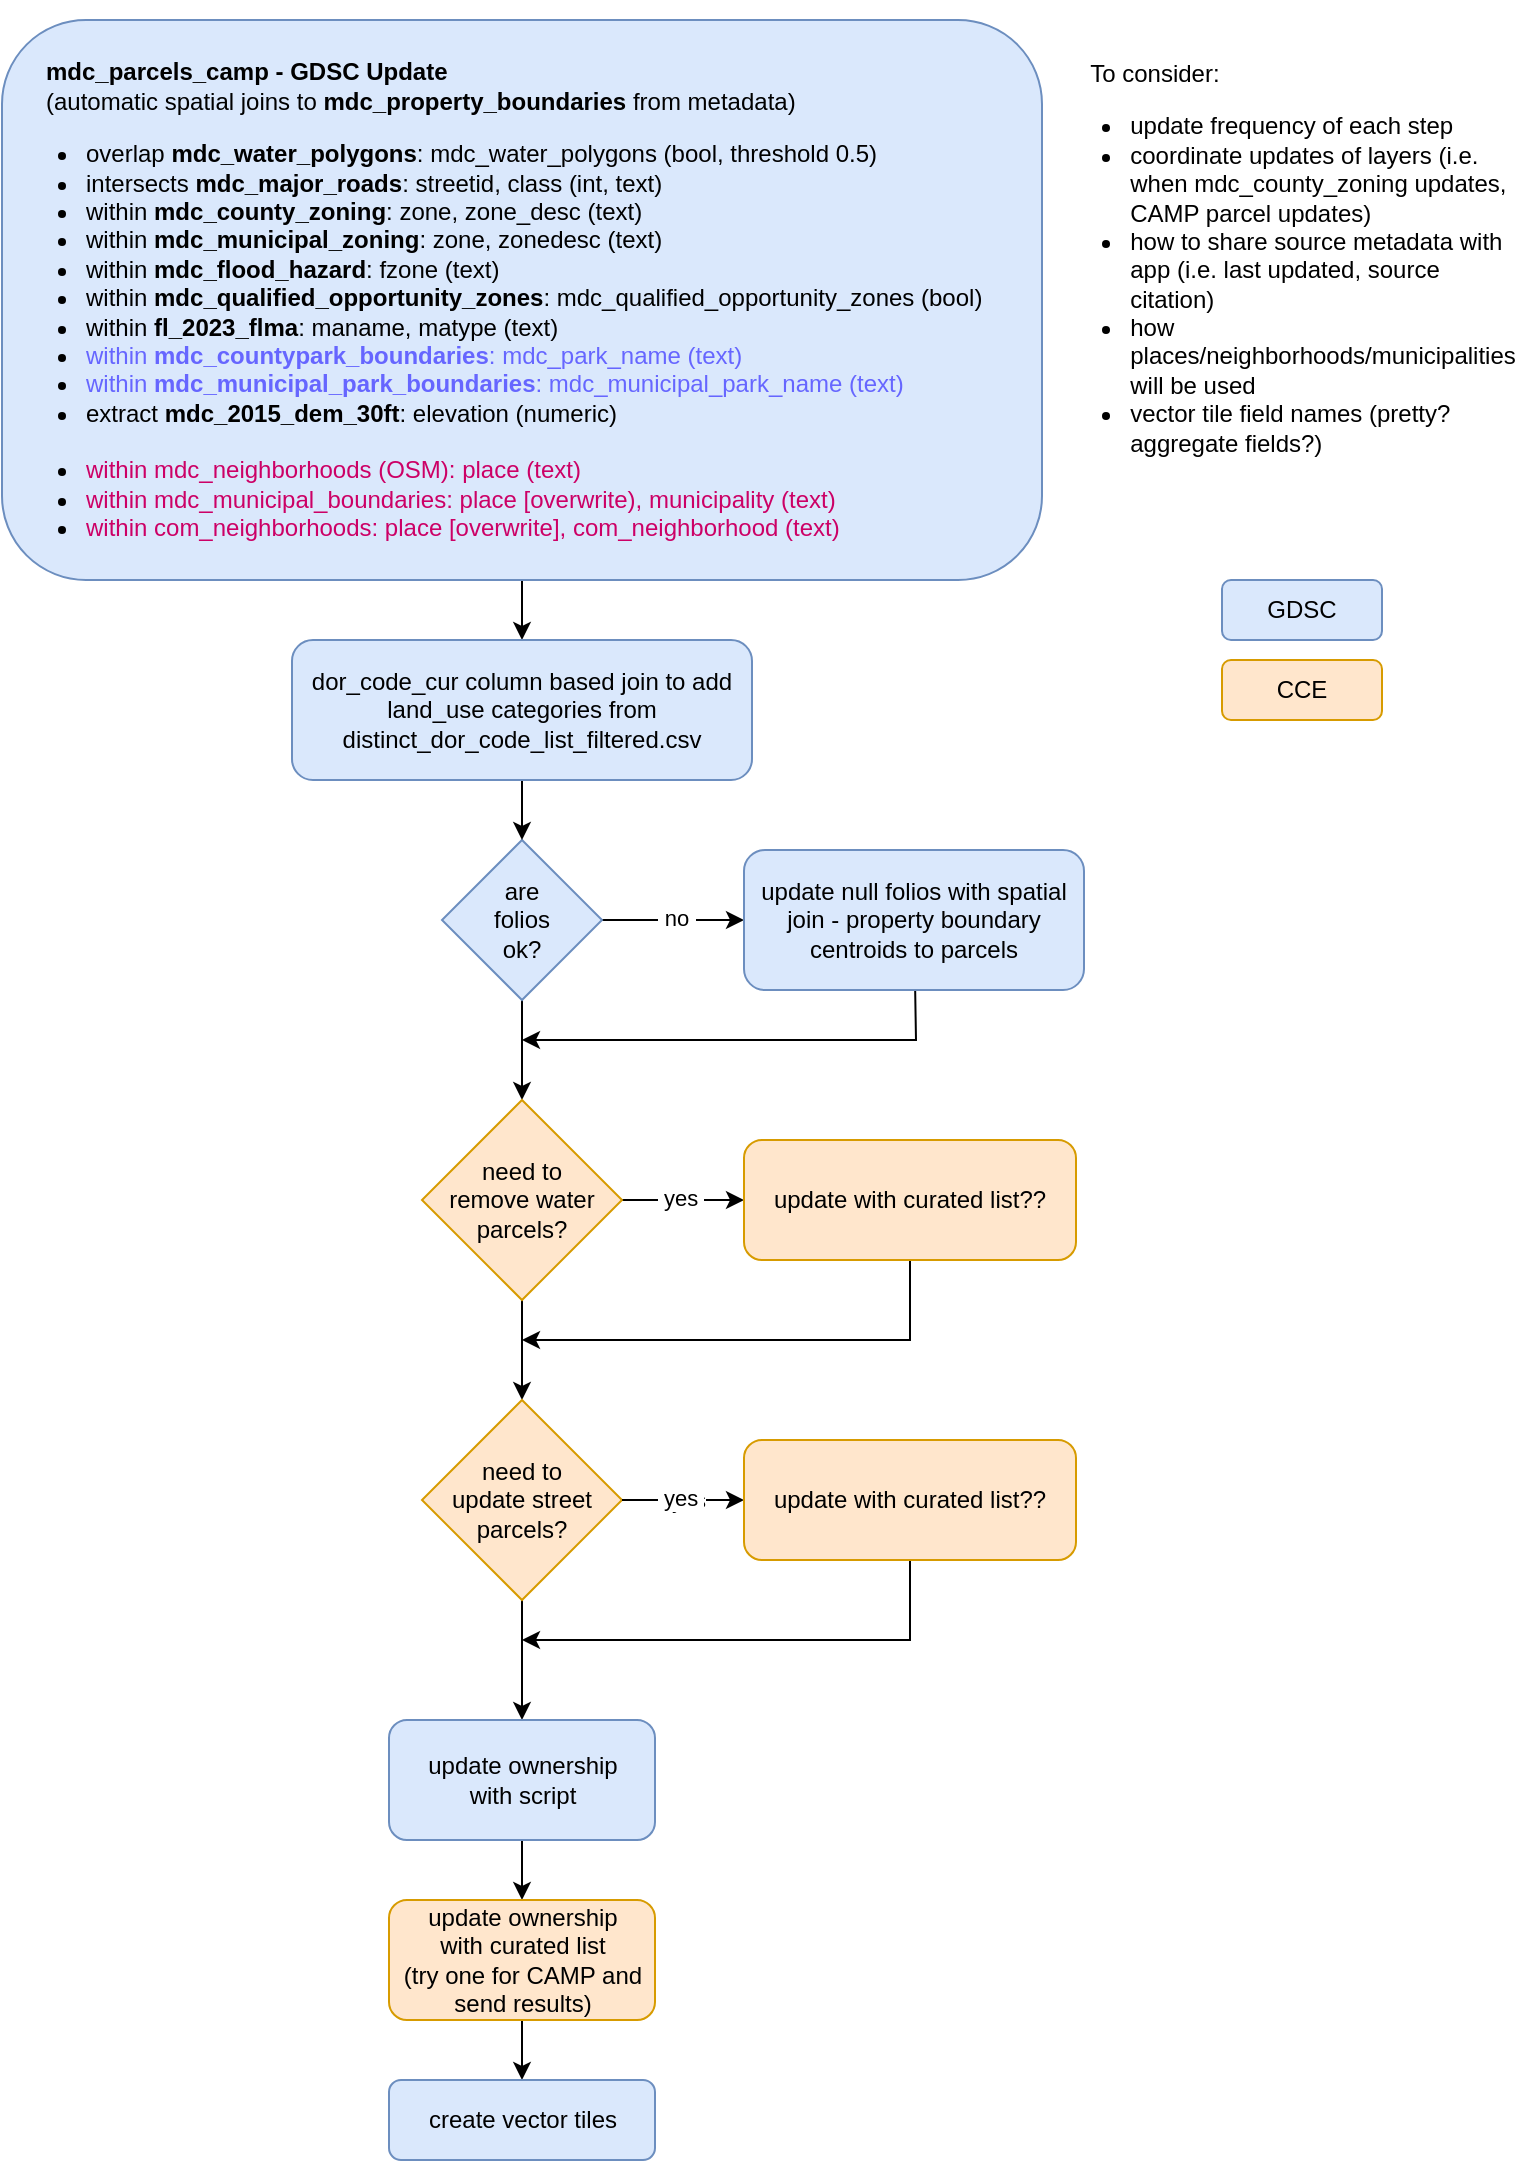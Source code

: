 <mxfile version="24.7.6">
  <diagram id="C5RBs43oDa-KdzZeNtuy" name="Page-1">
    <mxGraphModel dx="819" dy="1627" grid="1" gridSize="10" guides="1" tooltips="1" connect="1" arrows="1" fold="1" page="1" pageScale="1" pageWidth="827" pageHeight="1169" math="0" shadow="0">
      <root>
        <mxCell id="WIyWlLk6GJQsqaUBKTNV-0" />
        <mxCell id="WIyWlLk6GJQsqaUBKTNV-1" parent="WIyWlLk6GJQsqaUBKTNV-0" />
        <mxCell id="f_ShWStY-HEODaG7n13T-0" value="" style="edgeStyle=orthogonalEdgeStyle;rounded=0;orthogonalLoop=1;jettySize=auto;html=1;" edge="1" parent="WIyWlLk6GJQsqaUBKTNV-1" source="WIyWlLk6GJQsqaUBKTNV-3" target="Tnecxjnj71vA2LuBwW1x-28">
          <mxGeometry relative="1" as="geometry" />
        </mxCell>
        <mxCell id="WIyWlLk6GJQsqaUBKTNV-3" value="&lt;blockquote style=&quot;margin: 0px 0px 0px 20px; border: none; padding: 0px;&quot;&gt;&lt;span style=&quot;background-color: initial;&quot;&gt;&lt;b&gt;mdc_parcels_camp - GDSC Update&lt;/b&gt;&lt;br&gt;&lt;/span&gt;&lt;span style=&quot;background-color: initial;&quot;&gt;(automatic spatial joins to &lt;b&gt;mdc_property_boundaries &lt;/b&gt;from metadata)&lt;/span&gt;&lt;/blockquote&gt;&lt;ul style=&quot;padding-left: 40px; margin-bottom: 0px;&quot;&gt;&lt;li&gt;overlap &lt;b&gt;mdc_water_polygons&lt;/b&gt;: mdc_water_polygons (bool, threshold 0.5)&lt;/li&gt;&lt;li&gt;intersects &lt;b&gt;mdc_major_roads&lt;/b&gt;: streetid, class (int, text)&lt;/li&gt;&lt;li&gt;within &lt;b&gt;mdc_county_zoning&lt;/b&gt;: zone, zone_desc (text)&lt;/li&gt;&lt;li&gt;within &lt;b&gt;mdc_municipal_zoning&lt;/b&gt;: zone, zonedesc (text)&lt;/li&gt;&lt;li&gt;within &lt;b&gt;mdc_flood_hazard&lt;/b&gt;: fzone (text)&lt;/li&gt;&lt;li&gt;within &lt;b&gt;mdc_qualified_opportunity_zones&lt;/b&gt;: mdc_qualified_opportunity_zones (bool)&lt;/li&gt;&lt;li&gt;within &lt;b&gt;fl_2023_flma&lt;/b&gt;: maname, matype (text)&lt;/li&gt;&lt;li&gt;&lt;font color=&quot;#6666ff&quot;&gt;within &lt;b style=&quot;&quot;&gt;mdc_countypark_boundaries&lt;/b&gt;: mdc_park_name (text)&lt;/font&gt;&lt;/li&gt;&lt;li&gt;&lt;font color=&quot;#6666ff&quot;&gt;within &lt;b style=&quot;&quot;&gt;mdc_municipal_park_boundaries&lt;/b&gt;: mdc_municipal_park_name (text)&lt;/font&gt;&lt;/li&gt;&lt;li&gt;extract &lt;b&gt;mdc_2015_dem_30ft&lt;/b&gt;: elevation (numeric)&lt;/li&gt;&lt;/ul&gt;&lt;div&gt;&lt;br&gt;&lt;/div&gt;&lt;ul style=&quot;padding-left: 40px; margin-top: 0px; margin-bottom: 0px; margin-left: 0px;&quot;&gt;&lt;li&gt;&lt;font color=&quot;#cc0066&quot;&gt;within mdc_neighborhoods (OSM): place (text)&lt;/font&gt;&lt;/li&gt;&lt;li&gt;&lt;font color=&quot;#cc0066&quot;&gt;within mdc_municipal_boundaries: place [overwrite), municipality (text)&lt;/font&gt;&lt;/li&gt;&lt;li&gt;&lt;font color=&quot;#cc0066&quot;&gt;within com_neighborhoods: place [overwrite], com_neighborhood (text)&lt;/font&gt;&lt;/li&gt;&lt;/ul&gt;" style="rounded=1;whiteSpace=wrap;html=1;fontSize=12;glass=0;strokeWidth=1;shadow=0;align=left;fillColor=#dae8fc;strokeColor=#6c8ebf;" parent="WIyWlLk6GJQsqaUBKTNV-1" vertex="1">
          <mxGeometry x="40" y="-1130" width="520" height="280" as="geometry" />
        </mxCell>
        <mxCell id="Tnecxjnj71vA2LuBwW1x-3" value="" style="edgeStyle=orthogonalEdgeStyle;rounded=0;orthogonalLoop=1;jettySize=auto;html=1;" parent="WIyWlLk6GJQsqaUBKTNV-1" source="Tnecxjnj71vA2LuBwW1x-1" target="Tnecxjnj71vA2LuBwW1x-2" edge="1">
          <mxGeometry relative="1" as="geometry" />
        </mxCell>
        <mxCell id="Tnecxjnj71vA2LuBwW1x-9" value="&amp;nbsp;no&amp;nbsp;" style="edgeLabel;html=1;align=center;verticalAlign=middle;resizable=0;points=[];" parent="Tnecxjnj71vA2LuBwW1x-3" vertex="1" connectable="0">
          <mxGeometry x="0.041" relative="1" as="geometry">
            <mxPoint y="-1" as="offset" />
          </mxGeometry>
        </mxCell>
        <mxCell id="Tnecxjnj71vA2LuBwW1x-5" value="" style="edgeStyle=orthogonalEdgeStyle;rounded=0;orthogonalLoop=1;jettySize=auto;html=1;" parent="WIyWlLk6GJQsqaUBKTNV-1" source="Tnecxjnj71vA2LuBwW1x-1" target="Tnecxjnj71vA2LuBwW1x-4" edge="1">
          <mxGeometry relative="1" as="geometry">
            <Array as="points">
              <mxPoint x="297" y="-530" />
            </Array>
          </mxGeometry>
        </mxCell>
        <mxCell id="Tnecxjnj71vA2LuBwW1x-1" value="are&lt;div&gt;folios&lt;/div&gt;&lt;div&gt;ok?&lt;/div&gt;" style="rhombus;whiteSpace=wrap;html=1;fillColor=#dae8fc;strokeColor=#6c8ebf;" parent="WIyWlLk6GJQsqaUBKTNV-1" vertex="1">
          <mxGeometry x="260" y="-720" width="80" height="80" as="geometry" />
        </mxCell>
        <mxCell id="Tnecxjnj71vA2LuBwW1x-8" style="rounded=0;orthogonalLoop=1;jettySize=auto;html=1;" parent="WIyWlLk6GJQsqaUBKTNV-1" source="Tnecxjnj71vA2LuBwW1x-2" edge="1">
          <mxGeometry relative="1" as="geometry">
            <mxPoint x="300" y="-620" as="targetPoint" />
            <Array as="points">
              <mxPoint x="497" y="-620" />
              <mxPoint x="357" y="-620" />
            </Array>
          </mxGeometry>
        </mxCell>
        <mxCell id="Tnecxjnj71vA2LuBwW1x-2" value="update null folios with spatial join - property boundary centroids to parcels" style="rounded=1;whiteSpace=wrap;html=1;fillColor=#dae8fc;strokeColor=#6c8ebf;" parent="WIyWlLk6GJQsqaUBKTNV-1" vertex="1">
          <mxGeometry x="411" y="-715" width="170" height="70" as="geometry" />
        </mxCell>
        <mxCell id="Tnecxjnj71vA2LuBwW1x-10" style="edgeStyle=orthogonalEdgeStyle;rounded=0;orthogonalLoop=1;jettySize=auto;html=1;" parent="WIyWlLk6GJQsqaUBKTNV-1" source="Tnecxjnj71vA2LuBwW1x-4" target="Tnecxjnj71vA2LuBwW1x-17" edge="1">
          <mxGeometry relative="1" as="geometry">
            <mxPoint x="407" y="-540" as="targetPoint" />
          </mxGeometry>
        </mxCell>
        <mxCell id="Tnecxjnj71vA2LuBwW1x-12" value="&amp;nbsp;yes&amp;nbsp;" style="edgeLabel;html=1;align=center;verticalAlign=middle;resizable=0;points=[];" parent="Tnecxjnj71vA2LuBwW1x-10" vertex="1" connectable="0">
          <mxGeometry x="-0.041" y="1" relative="1" as="geometry">
            <mxPoint as="offset" />
          </mxGeometry>
        </mxCell>
        <mxCell id="Tnecxjnj71vA2LuBwW1x-18" style="edgeStyle=orthogonalEdgeStyle;rounded=0;orthogonalLoop=1;jettySize=auto;html=1;" parent="WIyWlLk6GJQsqaUBKTNV-1" source="Tnecxjnj71vA2LuBwW1x-4" target="Tnecxjnj71vA2LuBwW1x-20" edge="1">
          <mxGeometry relative="1" as="geometry">
            <mxPoint x="297" y="-430" as="targetPoint" />
          </mxGeometry>
        </mxCell>
        <mxCell id="Tnecxjnj71vA2LuBwW1x-4" value="need to&lt;div&gt;remove water&lt;div&gt;parcels?&lt;/div&gt;&lt;/div&gt;" style="rhombus;whiteSpace=wrap;html=1;fillColor=#ffe6cc;strokeColor=#d79b00;" parent="WIyWlLk6GJQsqaUBKTNV-1" vertex="1">
          <mxGeometry x="250" y="-590" width="100" height="100" as="geometry" />
        </mxCell>
        <mxCell id="Tnecxjnj71vA2LuBwW1x-19" style="rounded=0;orthogonalLoop=1;jettySize=auto;html=1;" parent="WIyWlLk6GJQsqaUBKTNV-1" source="Tnecxjnj71vA2LuBwW1x-17" edge="1">
          <mxGeometry relative="1" as="geometry">
            <mxPoint x="300" y="-470" as="targetPoint" />
            <Array as="points">
              <mxPoint x="494" y="-470" />
            </Array>
          </mxGeometry>
        </mxCell>
        <mxCell id="Tnecxjnj71vA2LuBwW1x-17" value="update with curated list??" style="rounded=1;whiteSpace=wrap;html=1;fillColor=#ffe6cc;strokeColor=#d79b00;" parent="WIyWlLk6GJQsqaUBKTNV-1" vertex="1">
          <mxGeometry x="411" y="-570" width="166" height="60" as="geometry" />
        </mxCell>
        <mxCell id="Tnecxjnj71vA2LuBwW1x-26" style="edgeStyle=orthogonalEdgeStyle;rounded=0;orthogonalLoop=1;jettySize=auto;html=1;entryX=0.5;entryY=0;entryDx=0;entryDy=0;" parent="WIyWlLk6GJQsqaUBKTNV-1" source="Tnecxjnj71vA2LuBwW1x-20" target="Tnecxjnj71vA2LuBwW1x-30" edge="1">
          <mxGeometry relative="1" as="geometry">
            <mxPoint x="300" y="-260" as="targetPoint" />
          </mxGeometry>
        </mxCell>
        <mxCell id="Tnecxjnj71vA2LuBwW1x-20" value="need to&lt;div&gt;update street parcels?&lt;/div&gt;" style="rhombus;whiteSpace=wrap;html=1;fillColor=#ffe6cc;strokeColor=#d79b00;" parent="WIyWlLk6GJQsqaUBKTNV-1" vertex="1">
          <mxGeometry x="250" y="-440" width="100" height="100" as="geometry" />
        </mxCell>
        <mxCell id="Tnecxjnj71vA2LuBwW1x-21" style="edgeStyle=orthogonalEdgeStyle;rounded=0;orthogonalLoop=1;jettySize=auto;html=1;exitX=1;exitY=0.5;exitDx=0;exitDy=0;" parent="WIyWlLk6GJQsqaUBKTNV-1" source="Tnecxjnj71vA2LuBwW1x-20" target="Tnecxjnj71vA2LuBwW1x-25" edge="1">
          <mxGeometry relative="1" as="geometry">
            <mxPoint x="407" y="-390" as="targetPoint" />
            <mxPoint x="347" y="-390" as="sourcePoint" />
          </mxGeometry>
        </mxCell>
        <mxCell id="Tnecxjnj71vA2LuBwW1x-22" value="yes" style="edgeLabel;html=1;align=center;verticalAlign=middle;resizable=0;points=[];" parent="Tnecxjnj71vA2LuBwW1x-21" vertex="1" connectable="0">
          <mxGeometry x="-0.008" y="-2" relative="1" as="geometry">
            <mxPoint x="2" y="-2" as="offset" />
          </mxGeometry>
        </mxCell>
        <mxCell id="Tnecxjnj71vA2LuBwW1x-23" value="&amp;nbsp;yes&amp;nbsp;" style="edgeLabel;html=1;align=center;verticalAlign=middle;resizable=0;points=[];" parent="Tnecxjnj71vA2LuBwW1x-21" vertex="1" connectable="0">
          <mxGeometry x="-0.041" y="1" relative="1" as="geometry">
            <mxPoint as="offset" />
          </mxGeometry>
        </mxCell>
        <mxCell id="Tnecxjnj71vA2LuBwW1x-24" style="rounded=0;orthogonalLoop=1;jettySize=auto;html=1;" parent="WIyWlLk6GJQsqaUBKTNV-1" source="Tnecxjnj71vA2LuBwW1x-25" edge="1">
          <mxGeometry relative="1" as="geometry">
            <mxPoint x="300" y="-320" as="targetPoint" />
            <Array as="points">
              <mxPoint x="494" y="-320" />
            </Array>
          </mxGeometry>
        </mxCell>
        <mxCell id="Tnecxjnj71vA2LuBwW1x-25" value="update with curated list??" style="rounded=1;whiteSpace=wrap;html=1;fillColor=#ffe6cc;strokeColor=#d79b00;" parent="WIyWlLk6GJQsqaUBKTNV-1" vertex="1">
          <mxGeometry x="411" y="-420" width="166" height="60" as="geometry" />
        </mxCell>
        <mxCell id="Tnecxjnj71vA2LuBwW1x-27" style="edgeStyle=orthogonalEdgeStyle;rounded=0;orthogonalLoop=1;jettySize=auto;html=1;exitX=0.5;exitY=1;exitDx=0;exitDy=0;" parent="WIyWlLk6GJQsqaUBKTNV-1" source="WIyWlLk6GJQsqaUBKTNV-3" target="WIyWlLk6GJQsqaUBKTNV-3" edge="1">
          <mxGeometry relative="1" as="geometry" />
        </mxCell>
        <mxCell id="Tnecxjnj71vA2LuBwW1x-29" value="" style="edgeStyle=orthogonalEdgeStyle;rounded=0;orthogonalLoop=1;jettySize=auto;html=1;" parent="WIyWlLk6GJQsqaUBKTNV-1" source="Tnecxjnj71vA2LuBwW1x-28" target="Tnecxjnj71vA2LuBwW1x-1" edge="1">
          <mxGeometry relative="1" as="geometry" />
        </mxCell>
        <mxCell id="Tnecxjnj71vA2LuBwW1x-28" value="dor_code_cur column based join to add land_use categories from&lt;div&gt;distinct_dor_code_list_filtered.csv&lt;br&gt;&lt;/div&gt;" style="rounded=1;whiteSpace=wrap;html=1;fillColor=#dae8fc;strokeColor=#6c8ebf;" parent="WIyWlLk6GJQsqaUBKTNV-1" vertex="1">
          <mxGeometry x="185" y="-820" width="230" height="70" as="geometry" />
        </mxCell>
        <mxCell id="Tnecxjnj71vA2LuBwW1x-33" value="" style="edgeStyle=orthogonalEdgeStyle;rounded=0;orthogonalLoop=1;jettySize=auto;html=1;" parent="WIyWlLk6GJQsqaUBKTNV-1" source="Tnecxjnj71vA2LuBwW1x-30" target="Tnecxjnj71vA2LuBwW1x-32" edge="1">
          <mxGeometry relative="1" as="geometry" />
        </mxCell>
        <mxCell id="Tnecxjnj71vA2LuBwW1x-30" value="update ownership&lt;div&gt;with script&lt;/div&gt;" style="rounded=1;whiteSpace=wrap;html=1;fillColor=#dae8fc;strokeColor=#6c8ebf;" parent="WIyWlLk6GJQsqaUBKTNV-1" vertex="1">
          <mxGeometry x="233.5" y="-280" width="133" height="60" as="geometry" />
        </mxCell>
        <mxCell id="Tnecxjnj71vA2LuBwW1x-35" value="" style="edgeStyle=orthogonalEdgeStyle;rounded=0;orthogonalLoop=1;jettySize=auto;html=1;" parent="WIyWlLk6GJQsqaUBKTNV-1" source="Tnecxjnj71vA2LuBwW1x-32" target="Tnecxjnj71vA2LuBwW1x-34" edge="1">
          <mxGeometry relative="1" as="geometry" />
        </mxCell>
        <mxCell id="Tnecxjnj71vA2LuBwW1x-32" value="update ownership&lt;div&gt;with curated list&lt;/div&gt;&lt;div&gt;(try one for CAMP and send results)&lt;/div&gt;" style="rounded=1;whiteSpace=wrap;html=1;fillColor=#ffe6cc;strokeColor=#d79b00;" parent="WIyWlLk6GJQsqaUBKTNV-1" vertex="1">
          <mxGeometry x="233.5" y="-190" width="133" height="60" as="geometry" />
        </mxCell>
        <mxCell id="Tnecxjnj71vA2LuBwW1x-34" value="create vector tiles" style="rounded=1;whiteSpace=wrap;html=1;fillColor=#dae8fc;strokeColor=#6c8ebf;" parent="WIyWlLk6GJQsqaUBKTNV-1" vertex="1">
          <mxGeometry x="233.5" y="-100" width="133" height="40" as="geometry" />
        </mxCell>
        <mxCell id="p5evHhP2tNtgNnebTD5Y-0" value="GDSC" style="rounded=1;whiteSpace=wrap;html=1;fillColor=#dae8fc;strokeColor=#6c8ebf;" parent="WIyWlLk6GJQsqaUBKTNV-1" vertex="1">
          <mxGeometry x="650" y="-850" width="80" height="30" as="geometry" />
        </mxCell>
        <mxCell id="p5evHhP2tNtgNnebTD5Y-1" value="CCE" style="rounded=1;whiteSpace=wrap;html=1;fillColor=#ffe6cc;strokeColor=#d79b00;" parent="WIyWlLk6GJQsqaUBKTNV-1" vertex="1">
          <mxGeometry x="650" y="-810" width="80" height="30" as="geometry" />
        </mxCell>
        <mxCell id="p5evHhP2tNtgNnebTD5Y-3" value="&lt;div style=&quot;padding-left: 20px;&quot; align=&quot;left&quot;&gt;To consider:&lt;/div&gt;&lt;div align=&quot;left&quot;&gt;&lt;ul&gt;&lt;li&gt;update frequency of each step&lt;/li&gt;&lt;li&gt;coordinate updates of layers (i.e. when mdc_county_zoning updates, CAMP parcel updates)&lt;/li&gt;&lt;li&gt;how to share source metadata with app (i.e. last updated, source citation)&lt;/li&gt;&lt;li&gt;how places/neighborhoods/municipalities will be used&lt;/li&gt;&lt;li&gt;vector tile field names (pretty? aggregate fields?)&lt;br&gt;&lt;/li&gt;&lt;/ul&gt;&lt;/div&gt;" style="rounded=1;whiteSpace=wrap;html=1;strokeColor=none;fillColor=none;" parent="WIyWlLk6GJQsqaUBKTNV-1" vertex="1">
          <mxGeometry x="577" y="-1140" width="206.5" height="270" as="geometry" />
        </mxCell>
      </root>
    </mxGraphModel>
  </diagram>
</mxfile>
